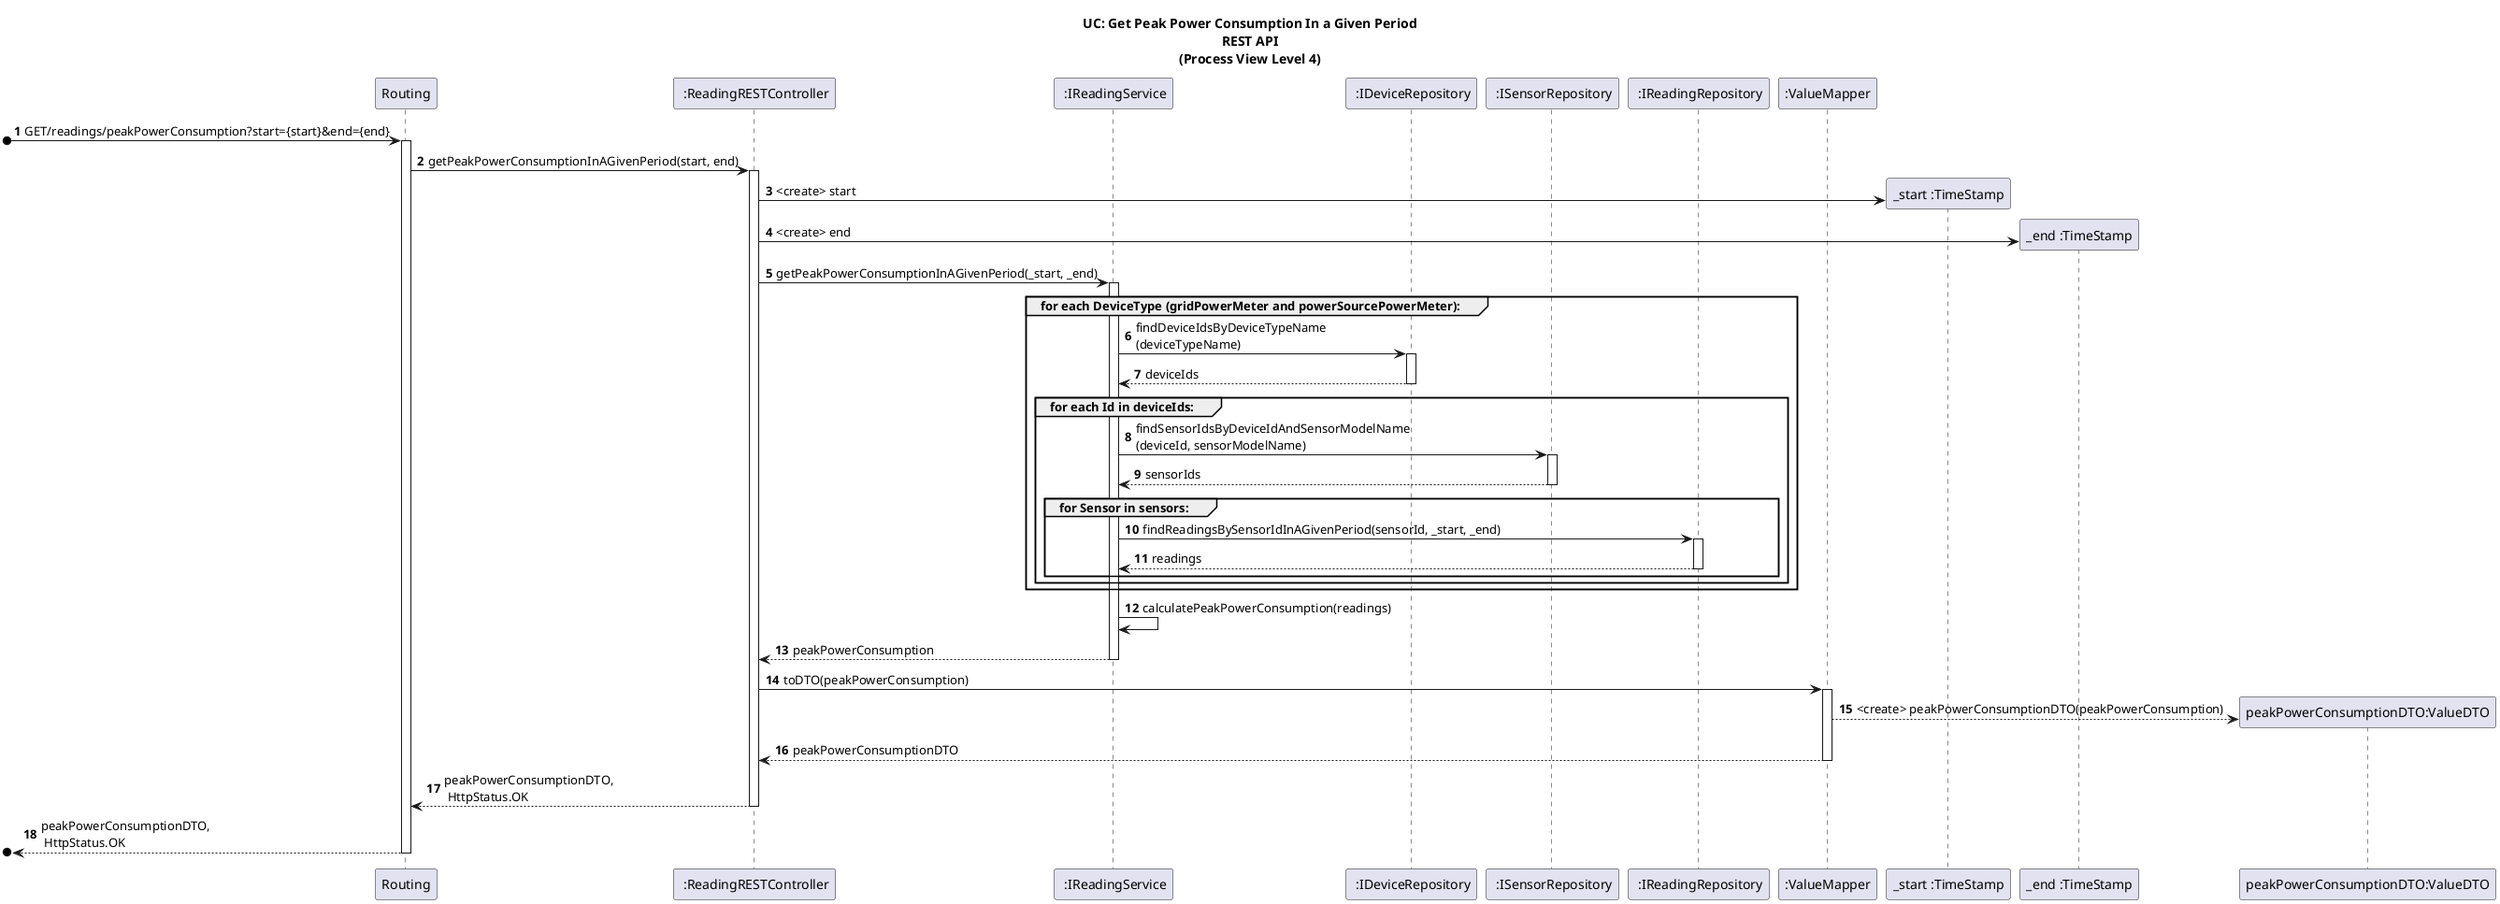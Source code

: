 @startuml

autonumber

title UC: Get Peak Power Consumption In a Given Period\nREST API\n(Process View Level 4)

participant "Routing" as RTe
participant " :ReadingRESTController" as C
participant " :IReadingService" as S
participant " :IDeviceRepository" as DR
participant " :ISensorRepository" as SR
participant " :IReadingRepository" as RR
participant ":ValueMapper" as VM
participant "_start :TimeStamp" as ST
participant "_end :TimeStamp" as ET
participant "peakPowerConsumptionDTO:ValueDTO" as PPC

[o-> RTe : GET/readings/peakPowerConsumption?start={start}&end={end}
activate RTe
RTe -> C : getPeakPowerConsumptionInAGivenPeriod(start, end)
activate C
C -> ST** : <create> start
C -> ET** : <create> end
C -> S : getPeakPowerConsumptionInAGivenPeriod(_start, _end)
activate S
group for each DeviceType (gridPowerMeter and powerSourcePowerMeter):
    S -> DR : findDeviceIdsByDeviceTypeName\n(deviceTypeName)
    activate DR
    DR --> S : deviceIds
    deactivate DR
    group for each Id in deviceIds:
        S -> SR : findSensorIdsByDeviceIdAndSensorModelName\n(deviceId, sensorModelName)
        activate SR
        SR --> S : sensorIds
        deactivate SR
            group for Sensor in sensors:
                S -> RR : findReadingsBySensorIdInAGivenPeriod(sensorId, _start, _end)
                activate RR
                RR --> S : readings
                deactivate RR
            end group
    end group
end group
S -> S: calculatePeakPowerConsumption(readings)
S --> C : peakPowerConsumption
deactivate S
C -> VM : toDTO(peakPowerConsumption)
activate VM
VM -->PPC** : <create> peakPowerConsumptionDTO(peakPowerConsumption)
VM -->C : peakPowerConsumptionDTO
deactivate VM
C --> RTe : peakPowerConsumptionDTO,\n HttpStatus.OK
deactivate C
[o<-- RTe : peakPowerConsumptionDTO,\n HttpStatus.OK
deactivate RTe


@enduml